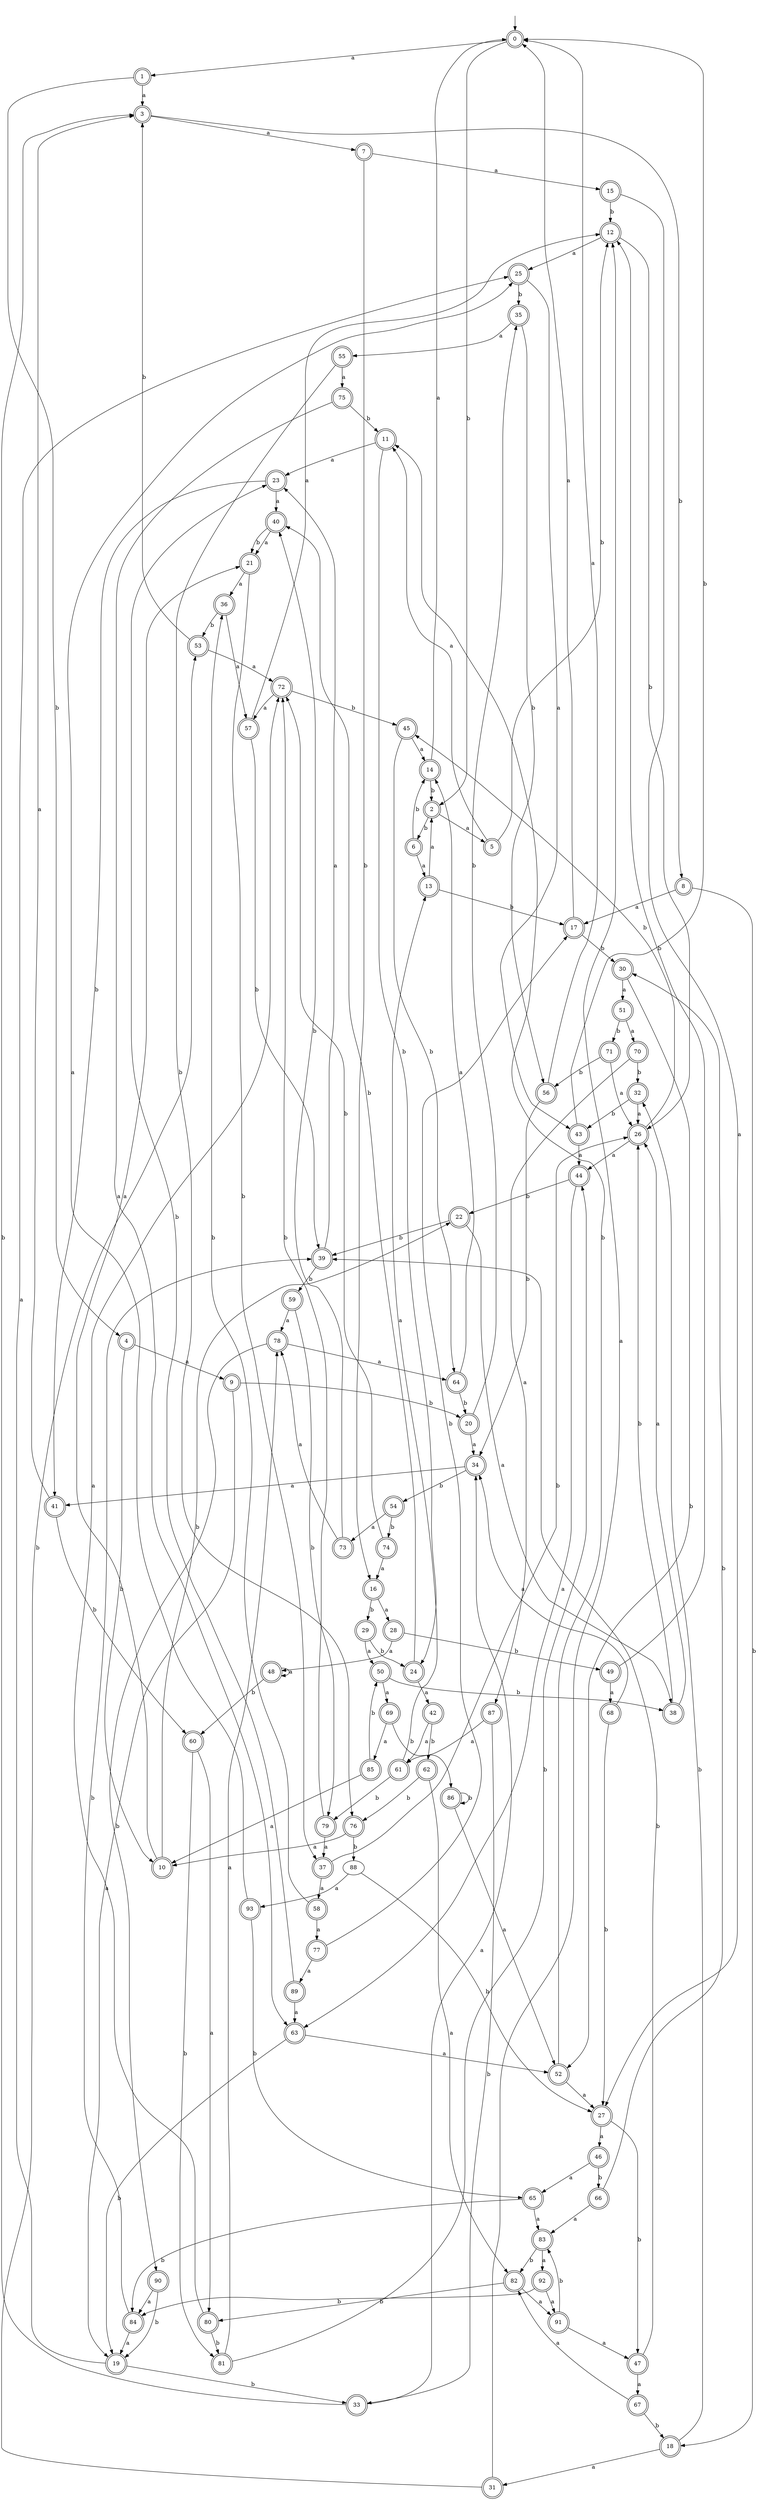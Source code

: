 digraph RandomDFA {
  __start0 [label="", shape=none];
  __start0 -> 0 [label=""];
  0 [shape=circle] [shape=doublecircle]
  0 -> 1 [label="a"]
  0 -> 2 [label="b"]
  1 [shape=doublecircle]
  1 -> 3 [label="a"]
  1 -> 4 [label="b"]
  2 [shape=doublecircle]
  2 -> 5 [label="a"]
  2 -> 6 [label="b"]
  3 [shape=doublecircle]
  3 -> 7 [label="a"]
  3 -> 8 [label="b"]
  4 [shape=doublecircle]
  4 -> 9 [label="a"]
  4 -> 10 [label="b"]
  5 [shape=doublecircle]
  5 -> 11 [label="a"]
  5 -> 12 [label="b"]
  6 [shape=doublecircle]
  6 -> 13 [label="a"]
  6 -> 14 [label="b"]
  7 [shape=doublecircle]
  7 -> 15 [label="a"]
  7 -> 16 [label="b"]
  8 [shape=doublecircle]
  8 -> 17 [label="a"]
  8 -> 18 [label="b"]
  9 [shape=doublecircle]
  9 -> 19 [label="a"]
  9 -> 20 [label="b"]
  10 [shape=doublecircle]
  10 -> 21 [label="a"]
  10 -> 22 [label="b"]
  11 [shape=doublecircle]
  11 -> 23 [label="a"]
  11 -> 24 [label="b"]
  12 [shape=doublecircle]
  12 -> 25 [label="a"]
  12 -> 26 [label="b"]
  13 [shape=doublecircle]
  13 -> 2 [label="a"]
  13 -> 17 [label="b"]
  14 [shape=doublecircle]
  14 -> 0 [label="a"]
  14 -> 2 [label="b"]
  15 [shape=doublecircle]
  15 -> 27 [label="a"]
  15 -> 12 [label="b"]
  16 [shape=doublecircle]
  16 -> 28 [label="a"]
  16 -> 29 [label="b"]
  17 [shape=doublecircle]
  17 -> 0 [label="a"]
  17 -> 30 [label="b"]
  18 [shape=doublecircle]
  18 -> 31 [label="a"]
  18 -> 32 [label="b"]
  19 [shape=doublecircle]
  19 -> 25 [label="a"]
  19 -> 33 [label="b"]
  20 [shape=doublecircle]
  20 -> 34 [label="a"]
  20 -> 35 [label="b"]
  21 [shape=doublecircle]
  21 -> 36 [label="a"]
  21 -> 37 [label="b"]
  22 [shape=doublecircle]
  22 -> 38 [label="a"]
  22 -> 39 [label="b"]
  23 [shape=doublecircle]
  23 -> 40 [label="a"]
  23 -> 41 [label="b"]
  24 [shape=doublecircle]
  24 -> 42 [label="a"]
  24 -> 40 [label="b"]
  25 [shape=doublecircle]
  25 -> 43 [label="a"]
  25 -> 35 [label="b"]
  26 [shape=doublecircle]
  26 -> 44 [label="a"]
  26 -> 45 [label="b"]
  27 [shape=doublecircle]
  27 -> 46 [label="a"]
  27 -> 47 [label="b"]
  28 [shape=doublecircle]
  28 -> 48 [label="a"]
  28 -> 49 [label="b"]
  29 [shape=doublecircle]
  29 -> 50 [label="a"]
  29 -> 24 [label="b"]
  30 [shape=doublecircle]
  30 -> 51 [label="a"]
  30 -> 52 [label="b"]
  31 [shape=doublecircle]
  31 -> 12 [label="a"]
  31 -> 53 [label="b"]
  32 [shape=doublecircle]
  32 -> 26 [label="a"]
  32 -> 43 [label="b"]
  33 [shape=doublecircle]
  33 -> 34 [label="a"]
  33 -> 3 [label="b"]
  34 [shape=doublecircle]
  34 -> 41 [label="a"]
  34 -> 54 [label="b"]
  35 [shape=doublecircle]
  35 -> 55 [label="a"]
  35 -> 56 [label="b"]
  36 [shape=doublecircle]
  36 -> 57 [label="a"]
  36 -> 53 [label="b"]
  37 [shape=doublecircle]
  37 -> 58 [label="a"]
  37 -> 26 [label="b"]
  38 [shape=doublecircle]
  38 -> 26 [label="a"]
  38 -> 26 [label="b"]
  39 [shape=doublecircle]
  39 -> 23 [label="a"]
  39 -> 59 [label="b"]
  40 [shape=doublecircle]
  40 -> 21 [label="a"]
  40 -> 21 [label="b"]
  41 [shape=doublecircle]
  41 -> 3 [label="a"]
  41 -> 60 [label="b"]
  42 [shape=doublecircle]
  42 -> 61 [label="a"]
  42 -> 62 [label="b"]
  43 [shape=doublecircle]
  43 -> 44 [label="a"]
  43 -> 0 [label="b"]
  44 [shape=doublecircle]
  44 -> 63 [label="a"]
  44 -> 22 [label="b"]
  45 [shape=doublecircle]
  45 -> 14 [label="a"]
  45 -> 64 [label="b"]
  46 [shape=doublecircle]
  46 -> 65 [label="a"]
  46 -> 66 [label="b"]
  47 [shape=doublecircle]
  47 -> 67 [label="a"]
  47 -> 39 [label="b"]
  48 [shape=doublecircle]
  48 -> 48 [label="a"]
  48 -> 60 [label="b"]
  49 [shape=doublecircle]
  49 -> 68 [label="a"]
  49 -> 12 [label="b"]
  50 [shape=doublecircle]
  50 -> 69 [label="a"]
  50 -> 38 [label="b"]
  51 [shape=doublecircle]
  51 -> 70 [label="a"]
  51 -> 71 [label="b"]
  52 [shape=doublecircle]
  52 -> 27 [label="a"]
  52 -> 11 [label="b"]
  53 [shape=doublecircle]
  53 -> 72 [label="a"]
  53 -> 3 [label="b"]
  54 [shape=doublecircle]
  54 -> 73 [label="a"]
  54 -> 74 [label="b"]
  55 [shape=doublecircle]
  55 -> 75 [label="a"]
  55 -> 76 [label="b"]
  56 [shape=doublecircle]
  56 -> 0 [label="a"]
  56 -> 34 [label="b"]
  57 [shape=doublecircle]
  57 -> 12 [label="a"]
  57 -> 39 [label="b"]
  58 [shape=doublecircle]
  58 -> 77 [label="a"]
  58 -> 36 [label="b"]
  59 [shape=doublecircle]
  59 -> 78 [label="a"]
  59 -> 79 [label="b"]
  60 [shape=doublecircle]
  60 -> 80 [label="a"]
  60 -> 81 [label="b"]
  61 [shape=doublecircle]
  61 -> 13 [label="a"]
  61 -> 79 [label="b"]
  62 [shape=doublecircle]
  62 -> 82 [label="a"]
  62 -> 76 [label="b"]
  63 [shape=doublecircle]
  63 -> 52 [label="a"]
  63 -> 19 [label="b"]
  64 [shape=doublecircle]
  64 -> 14 [label="a"]
  64 -> 20 [label="b"]
  65 [shape=doublecircle]
  65 -> 83 [label="a"]
  65 -> 84 [label="b"]
  66 [shape=doublecircle]
  66 -> 83 [label="a"]
  66 -> 30 [label="b"]
  67 [shape=doublecircle]
  67 -> 82 [label="a"]
  67 -> 18 [label="b"]
  68 [shape=doublecircle]
  68 -> 34 [label="a"]
  68 -> 27 [label="b"]
  69 [shape=doublecircle]
  69 -> 85 [label="a"]
  69 -> 86 [label="b"]
  70 [shape=doublecircle]
  70 -> 87 [label="a"]
  70 -> 32 [label="b"]
  71 [shape=doublecircle]
  71 -> 26 [label="a"]
  71 -> 56 [label="b"]
  72 [shape=doublecircle]
  72 -> 57 [label="a"]
  72 -> 45 [label="b"]
  73 [shape=doublecircle]
  73 -> 78 [label="a"]
  73 -> 40 [label="b"]
  74 [shape=doublecircle]
  74 -> 16 [label="a"]
  74 -> 72 [label="b"]
  75 [shape=doublecircle]
  75 -> 63 [label="a"]
  75 -> 11 [label="b"]
  76 [shape=doublecircle]
  76 -> 10 [label="a"]
  76 -> 88 [label="b"]
  77 [shape=doublecircle]
  77 -> 89 [label="a"]
  77 -> 17 [label="b"]
  78 [shape=doublecircle]
  78 -> 64 [label="a"]
  78 -> 90 [label="b"]
  79 [shape=doublecircle]
  79 -> 37 [label="a"]
  79 -> 72 [label="b"]
  80 [shape=doublecircle]
  80 -> 72 [label="a"]
  80 -> 81 [label="b"]
  81 [shape=doublecircle]
  81 -> 78 [label="a"]
  81 -> 44 [label="b"]
  82 [shape=doublecircle]
  82 -> 91 [label="a"]
  82 -> 80 [label="b"]
  83 [shape=doublecircle]
  83 -> 92 [label="a"]
  83 -> 82 [label="b"]
  84 [shape=doublecircle]
  84 -> 19 [label="a"]
  84 -> 39 [label="b"]
  85 [shape=doublecircle]
  85 -> 10 [label="a"]
  85 -> 50 [label="b"]
  86 [shape=doublecircle]
  86 -> 52 [label="a"]
  86 -> 86 [label="b"]
  87 [shape=doublecircle]
  87 -> 61 [label="a"]
  87 -> 33 [label="b"]
  88
  88 -> 93 [label="a"]
  88 -> 27 [label="b"]
  89 [shape=doublecircle]
  89 -> 63 [label="a"]
  89 -> 23 [label="b"]
  90 [shape=doublecircle]
  90 -> 84 [label="a"]
  90 -> 19 [label="b"]
  91 [shape=doublecircle]
  91 -> 47 [label="a"]
  91 -> 83 [label="b"]
  92 [shape=doublecircle]
  92 -> 91 [label="a"]
  92 -> 84 [label="b"]
  93 [shape=doublecircle]
  93 -> 25 [label="a"]
  93 -> 65 [label="b"]
}
